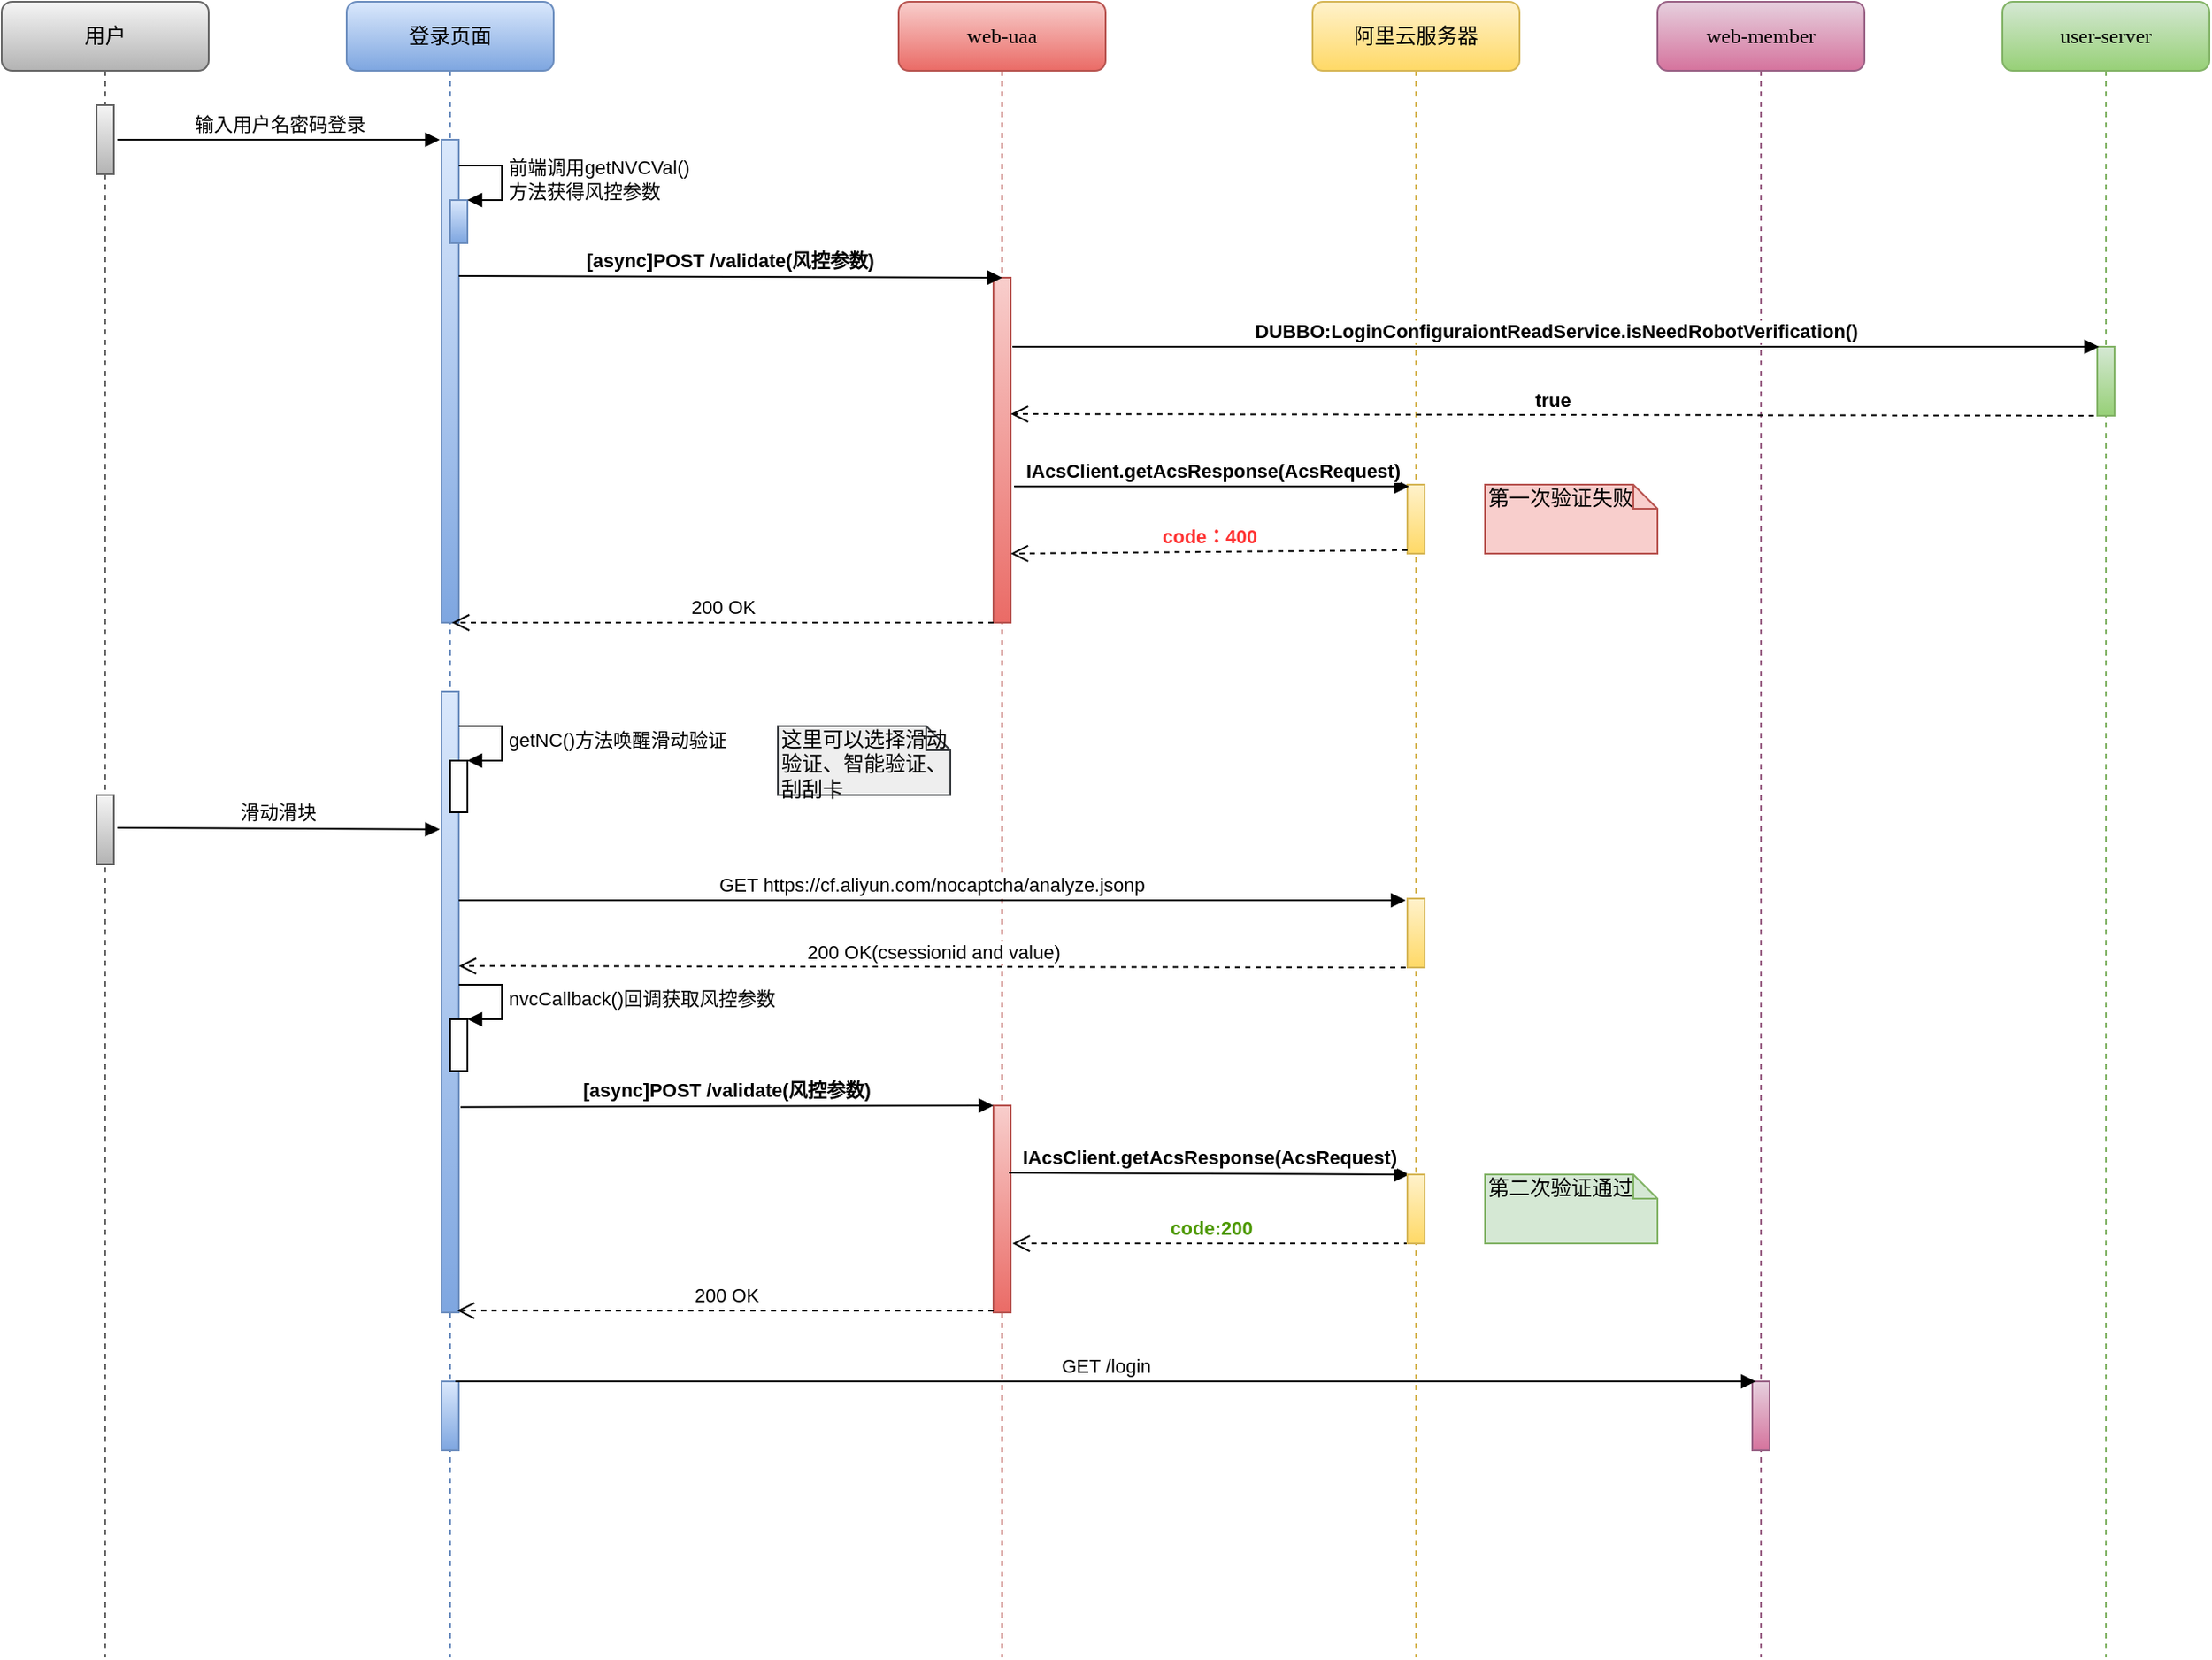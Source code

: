<mxfile version="13.8.3" type="github">
  <diagram name="Page-1" id="13e1069c-82ec-6db2-03f1-153e76fe0fe0">
    <mxGraphModel dx="946" dy="646" grid="1" gridSize="10" guides="1" tooltips="1" connect="1" arrows="1" fold="1" page="1" pageScale="1" pageWidth="1100" pageHeight="850" background="#ffffff" math="0" shadow="0">
      <root>
        <mxCell id="0" />
        <mxCell id="1" parent="0" />
        <mxCell id="7baba1c4bc27f4b0-2" value="登录页面" style="shape=umlLifeline;perimeter=lifelinePerimeter;whiteSpace=wrap;html=1;container=1;collapsible=0;recursiveResize=0;outlineConnect=0;rounded=1;shadow=0;comic=0;labelBackgroundColor=none;strokeWidth=1;fontFamily=Verdana;fontSize=12;align=center;fillColor=#dae8fc;strokeColor=#6c8ebf;gradientColor=#7ea6e0;" parent="1" vertex="1">
          <mxGeometry x="220" y="80" width="120" height="960" as="geometry" />
        </mxCell>
        <mxCell id="7baba1c4bc27f4b0-10" value="" style="html=1;points=[];perimeter=orthogonalPerimeter;rounded=0;shadow=0;comic=0;labelBackgroundColor=none;strokeWidth=1;fontFamily=Verdana;fontSize=12;align=center;gradientColor=#7ea6e0;fillColor=#dae8fc;strokeColor=#6c8ebf;" parent="7baba1c4bc27f4b0-2" vertex="1">
          <mxGeometry x="55" y="80" width="10" height="280" as="geometry" />
        </mxCell>
        <mxCell id="ONfGsvw5Ob6gnM1OEauE-1" value="" style="html=1;points=[];perimeter=orthogonalPerimeter;gradientColor=#7ea6e0;fillColor=#dae8fc;strokeColor=#6c8ebf;" parent="7baba1c4bc27f4b0-2" vertex="1">
          <mxGeometry x="60" y="115" width="10" height="25" as="geometry" />
        </mxCell>
        <mxCell id="ONfGsvw5Ob6gnM1OEauE-2" value="前端调用getNVCVal()&lt;br&gt;方法获得风控参数" style="edgeStyle=orthogonalEdgeStyle;html=1;align=left;spacingLeft=2;endArrow=block;rounded=0;entryX=1;entryY=0;" parent="7baba1c4bc27f4b0-2" target="ONfGsvw5Ob6gnM1OEauE-1" edge="1">
          <mxGeometry relative="1" as="geometry">
            <mxPoint x="65" y="95" as="sourcePoint" />
            <Array as="points">
              <mxPoint x="90" y="95" />
            </Array>
          </mxGeometry>
        </mxCell>
        <mxCell id="ONfGsvw5Ob6gnM1OEauE-7" value="" style="html=1;points=[];perimeter=orthogonalPerimeter;gradientColor=#7ea6e0;fillColor=#dae8fc;strokeColor=#6c8ebf;" parent="7baba1c4bc27f4b0-2" vertex="1">
          <mxGeometry x="55" y="400" width="10" height="360" as="geometry" />
        </mxCell>
        <mxCell id="ONfGsvw5Ob6gnM1OEauE-53" value="" style="html=1;points=[];perimeter=orthogonalPerimeter;" parent="7baba1c4bc27f4b0-2" vertex="1">
          <mxGeometry x="60" y="440" width="10" height="30" as="geometry" />
        </mxCell>
        <mxCell id="ONfGsvw5Ob6gnM1OEauE-54" value="getNC()方法唤醒滑动验证" style="edgeStyle=orthogonalEdgeStyle;html=1;align=left;spacingLeft=2;endArrow=block;rounded=0;entryX=1;entryY=0;" parent="7baba1c4bc27f4b0-2" target="ONfGsvw5Ob6gnM1OEauE-53" edge="1">
          <mxGeometry relative="1" as="geometry">
            <mxPoint x="65" y="420" as="sourcePoint" />
            <Array as="points">
              <mxPoint x="90" y="420" />
            </Array>
          </mxGeometry>
        </mxCell>
        <mxCell id="ONfGsvw5Ob6gnM1OEauE-56" value="" style="html=1;points=[];perimeter=orthogonalPerimeter;" parent="7baba1c4bc27f4b0-2" vertex="1">
          <mxGeometry x="60" y="590" width="10" height="30" as="geometry" />
        </mxCell>
        <mxCell id="ONfGsvw5Ob6gnM1OEauE-57" value="nvcCallback()回调获取风控参数" style="edgeStyle=orthogonalEdgeStyle;html=1;align=left;spacingLeft=2;endArrow=block;rounded=0;entryX=1;entryY=0;" parent="7baba1c4bc27f4b0-2" target="ONfGsvw5Ob6gnM1OEauE-56" edge="1">
          <mxGeometry relative="1" as="geometry">
            <mxPoint x="65" y="570" as="sourcePoint" />
            <Array as="points">
              <mxPoint x="90" y="570" />
            </Array>
          </mxGeometry>
        </mxCell>
        <mxCell id="ONfGsvw5Ob6gnM1OEauE-30" value="" style="html=1;points=[];perimeter=orthogonalPerimeter;gradientColor=#7ea6e0;fillColor=#dae8fc;strokeColor=#6c8ebf;" parent="7baba1c4bc27f4b0-2" vertex="1">
          <mxGeometry x="55" y="800" width="10" height="40" as="geometry" />
        </mxCell>
        <mxCell id="7baba1c4bc27f4b0-3" value="web-uaa" style="shape=umlLifeline;perimeter=lifelinePerimeter;whiteSpace=wrap;html=1;container=1;collapsible=0;recursiveResize=0;outlineConnect=0;rounded=1;shadow=0;comic=0;labelBackgroundColor=none;strokeWidth=1;fontFamily=Verdana;fontSize=12;align=center;fillColor=#f8cecc;strokeColor=#b85450;gradientColor=#ea6b66;" parent="1" vertex="1">
          <mxGeometry x="540" y="80" width="120" height="960" as="geometry" />
        </mxCell>
        <mxCell id="PxOxlNEe_IDrpTiJViCw-2" value="" style="html=1;points=[];perimeter=orthogonalPerimeter;gradientColor=#ea6b66;fillColor=#f8cecc;strokeColor=#b85450;" parent="7baba1c4bc27f4b0-3" vertex="1">
          <mxGeometry x="55" y="160" width="10" height="200" as="geometry" />
        </mxCell>
        <mxCell id="ONfGsvw5Ob6gnM1OEauE-25" value="" style="html=1;points=[];perimeter=orthogonalPerimeter;gradientColor=#ea6b66;fillColor=#f8cecc;strokeColor=#b85450;" parent="7baba1c4bc27f4b0-3" vertex="1">
          <mxGeometry x="55" y="640" width="10" height="120" as="geometry" />
        </mxCell>
        <mxCell id="7baba1c4bc27f4b0-4" value="阿里云服务器" style="shape=umlLifeline;perimeter=lifelinePerimeter;whiteSpace=wrap;html=1;container=1;collapsible=0;recursiveResize=0;outlineConnect=0;rounded=1;shadow=0;comic=0;labelBackgroundColor=none;strokeWidth=1;fontFamily=Verdana;fontSize=12;align=center;fillColor=#fff2cc;strokeColor=#d6b656;gradientColor=#ffd966;" parent="1" vertex="1">
          <mxGeometry x="780" y="80" width="120" height="960" as="geometry" />
        </mxCell>
        <mxCell id="PxOxlNEe_IDrpTiJViCw-3" value="" style="html=1;points=[];perimeter=orthogonalPerimeter;gradientColor=#ffd966;fillColor=#fff2cc;strokeColor=#d6b656;" parent="7baba1c4bc27f4b0-4" vertex="1">
          <mxGeometry x="55" y="280" width="10" height="40" as="geometry" />
        </mxCell>
        <mxCell id="ONfGsvw5Ob6gnM1OEauE-22" value="" style="html=1;points=[];perimeter=orthogonalPerimeter;gradientColor=#ffd966;fillColor=#fff2cc;strokeColor=#d6b656;" parent="7baba1c4bc27f4b0-4" vertex="1">
          <mxGeometry x="55" y="520" width="10" height="40" as="geometry" />
        </mxCell>
        <mxCell id="PxOxlNEe_IDrpTiJViCw-9" value="&lt;b&gt;[async]POST /validate(风控参数)&lt;/b&gt;" style="html=1;verticalAlign=bottom;endArrow=block;exitX=1;exitY=0.282;exitDx=0;exitDy=0;exitPerimeter=0;entryX=0.5;entryY=0;entryDx=0;entryDy=0;entryPerimeter=0;" parent="1" source="7baba1c4bc27f4b0-10" target="PxOxlNEe_IDrpTiJViCw-2" edge="1">
          <mxGeometry width="80" relative="1" as="geometry">
            <mxPoint x="660" y="280" as="sourcePoint" />
            <mxPoint x="740" y="280" as="targetPoint" />
          </mxGeometry>
        </mxCell>
        <mxCell id="ONfGsvw5Ob6gnM1OEauE-3" value="&lt;b&gt;IAcsClient.getAcsResponse(AcsRequest)&lt;/b&gt;" style="html=1;verticalAlign=bottom;endArrow=block;entryX=0.1;entryY=0.025;entryDx=0;entryDy=0;entryPerimeter=0;exitX=1.2;exitY=0.605;exitDx=0;exitDy=0;exitPerimeter=0;" parent="1" source="PxOxlNEe_IDrpTiJViCw-2" target="PxOxlNEe_IDrpTiJViCw-3" edge="1">
          <mxGeometry width="80" relative="1" as="geometry">
            <mxPoint x="608" y="281" as="sourcePoint" />
            <mxPoint x="520" y="220" as="targetPoint" />
          </mxGeometry>
        </mxCell>
        <mxCell id="ONfGsvw5Ob6gnM1OEauE-4" value="&lt;font color=&quot;#ff3333&quot;&gt;&lt;b&gt;code：400&lt;/b&gt;&lt;/font&gt;" style="html=1;verticalAlign=bottom;endArrow=open;dashed=1;endSize=8;exitX=0;exitY=0.95;exitDx=0;exitDy=0;exitPerimeter=0;entryX=1;entryY=0.8;entryDx=0;entryDy=0;entryPerimeter=0;" parent="1" source="PxOxlNEe_IDrpTiJViCw-3" target="PxOxlNEe_IDrpTiJViCw-2" edge="1">
          <mxGeometry relative="1" as="geometry">
            <mxPoint x="770" y="320" as="sourcePoint" />
            <mxPoint x="690" y="320" as="targetPoint" />
          </mxGeometry>
        </mxCell>
        <mxCell id="ONfGsvw5Ob6gnM1OEauE-9" value="200 OK" style="html=1;verticalAlign=bottom;endArrow=open;dashed=1;endSize=8;exitX=0;exitY=1;exitDx=0;exitDy=0;exitPerimeter=0;entryX=0.6;entryY=1;entryDx=0;entryDy=0;entryPerimeter=0;" parent="1" source="PxOxlNEe_IDrpTiJViCw-2" target="7baba1c4bc27f4b0-10" edge="1">
          <mxGeometry relative="1" as="geometry">
            <mxPoint x="510" y="400" as="sourcePoint" />
            <mxPoint x="330" y="440" as="targetPoint" />
          </mxGeometry>
        </mxCell>
        <mxCell id="ONfGsvw5Ob6gnM1OEauE-12" value="用户" style="shape=umlLifeline;perimeter=lifelinePerimeter;whiteSpace=wrap;html=1;container=1;collapsible=0;recursiveResize=0;outlineConnect=0;rounded=1;shadow=0;comic=0;labelBackgroundColor=none;strokeWidth=1;fontFamily=Verdana;fontSize=12;align=center;gradientColor=#b3b3b3;fillColor=#f5f5f5;strokeColor=#666666;" parent="1" vertex="1">
          <mxGeometry x="20" y="80" width="120" height="960" as="geometry" />
        </mxCell>
        <mxCell id="ONfGsvw5Ob6gnM1OEauE-16" value="" style="html=1;points=[];perimeter=orthogonalPerimeter;gradientColor=#b3b3b3;fillColor=#f5f5f5;strokeColor=#666666;" parent="ONfGsvw5Ob6gnM1OEauE-12" vertex="1">
          <mxGeometry x="55" y="60" width="10" height="40" as="geometry" />
        </mxCell>
        <mxCell id="ONfGsvw5Ob6gnM1OEauE-20" value="" style="html=1;points=[];perimeter=orthogonalPerimeter;gradientColor=#b3b3b3;fillColor=#f5f5f5;strokeColor=#666666;" parent="ONfGsvw5Ob6gnM1OEauE-12" vertex="1">
          <mxGeometry x="55" y="460" width="10" height="40" as="geometry" />
        </mxCell>
        <mxCell id="ONfGsvw5Ob6gnM1OEauE-19" value="输入用户名密码登录" style="html=1;verticalAlign=bottom;endArrow=block;entryX=-0.1;entryY=0;entryDx=0;entryDy=0;entryPerimeter=0;exitX=1.2;exitY=0.5;exitDx=0;exitDy=0;exitPerimeter=0;" parent="1" source="ONfGsvw5Ob6gnM1OEauE-16" target="7baba1c4bc27f4b0-10" edge="1">
          <mxGeometry width="80" relative="1" as="geometry">
            <mxPoint x="110" y="160" as="sourcePoint" />
            <mxPoint x="190" y="160" as="targetPoint" />
          </mxGeometry>
        </mxCell>
        <mxCell id="ONfGsvw5Ob6gnM1OEauE-21" value="滑动滑块" style="html=1;verticalAlign=bottom;endArrow=block;exitX=1.2;exitY=0.475;exitDx=0;exitDy=0;exitPerimeter=0;entryX=-0.1;entryY=0.222;entryDx=0;entryDy=0;entryPerimeter=0;" parent="1" source="ONfGsvw5Ob6gnM1OEauE-20" target="ONfGsvw5Ob6gnM1OEauE-7" edge="1">
          <mxGeometry width="80" relative="1" as="geometry">
            <mxPoint x="150" y="480" as="sourcePoint" />
            <mxPoint x="270" y="561" as="targetPoint" />
          </mxGeometry>
        </mxCell>
        <mxCell id="ONfGsvw5Ob6gnM1OEauE-23" value="GET https://cf.aliyun.com/nocaptcha/analyze.jsonp" style="html=1;verticalAlign=bottom;endArrow=block;exitX=1;exitY=0.336;exitDx=0;exitDy=0;exitPerimeter=0;entryX=-0.1;entryY=0.025;entryDx=0;entryDy=0;entryPerimeter=0;" parent="1" source="ONfGsvw5Ob6gnM1OEauE-7" target="ONfGsvw5Ob6gnM1OEauE-22" edge="1">
          <mxGeometry width="80" relative="1" as="geometry">
            <mxPoint x="370" y="480" as="sourcePoint" />
            <mxPoint x="450" y="480" as="targetPoint" />
          </mxGeometry>
        </mxCell>
        <mxCell id="ONfGsvw5Ob6gnM1OEauE-24" value="200 OK(csessionid and value)" style="html=1;verticalAlign=bottom;endArrow=open;dashed=1;endSize=8;exitX=-0.1;exitY=1;exitDx=0;exitDy=0;exitPerimeter=0;entryX=1;entryY=0.442;entryDx=0;entryDy=0;entryPerimeter=0;" parent="1" source="ONfGsvw5Ob6gnM1OEauE-22" target="ONfGsvw5Ob6gnM1OEauE-7" edge="1">
          <mxGeometry relative="1" as="geometry">
            <mxPoint x="780" y="520" as="sourcePoint" />
            <mxPoint x="290" y="640" as="targetPoint" />
          </mxGeometry>
        </mxCell>
        <mxCell id="ONfGsvw5Ob6gnM1OEauE-26" value="&lt;b&gt;[async]POST /&lt;/b&gt;&lt;b&gt;validate&lt;/b&gt;&lt;b&gt;(风控参数)&lt;/b&gt;" style="html=1;verticalAlign=bottom;endArrow=block;exitX=1.1;exitY=0.669;exitDx=0;exitDy=0;exitPerimeter=0;entryX=0;entryY=0;entryDx=0;entryDy=0;entryPerimeter=0;" parent="1" source="ONfGsvw5Ob6gnM1OEauE-7" target="ONfGsvw5Ob6gnM1OEauE-25" edge="1">
          <mxGeometry width="80" relative="1" as="geometry">
            <mxPoint x="400" y="560" as="sourcePoint" />
            <mxPoint x="480" y="560" as="targetPoint" />
          </mxGeometry>
        </mxCell>
        <mxCell id="ONfGsvw5Ob6gnM1OEauE-28" value="&lt;b&gt;IAcsClient.getAcsResponse(AcsRequest)&lt;/b&gt;" style="html=1;verticalAlign=bottom;endArrow=block;exitX=0.9;exitY=0.325;exitDx=0;exitDy=0;exitPerimeter=0;entryX=0.1;entryY=0;entryDx=0;entryDy=0;entryPerimeter=0;" parent="1" source="ONfGsvw5Ob6gnM1OEauE-25" target="ONfGsvw5Ob6gnM1OEauE-27" edge="1">
          <mxGeometry width="80" relative="1" as="geometry">
            <mxPoint x="690" y="600" as="sourcePoint" />
            <mxPoint x="770" y="600" as="targetPoint" />
          </mxGeometry>
        </mxCell>
        <mxCell id="ONfGsvw5Ob6gnM1OEauE-29" value="&lt;b&gt;&lt;font color=&quot;#4d9900&quot;&gt;code:200&lt;/font&gt;&lt;/b&gt;" style="html=1;verticalAlign=bottom;endArrow=open;dashed=1;endSize=8;entryX=1.1;entryY=0.667;entryDx=0;entryDy=0;entryPerimeter=0;exitX=0.1;exitY=1;exitDx=0;exitDy=0;exitPerimeter=0;" parent="1" source="ONfGsvw5Ob6gnM1OEauE-27" target="ONfGsvw5Ob6gnM1OEauE-25" edge="1">
          <mxGeometry relative="1" as="geometry">
            <mxPoint x="770" y="640" as="sourcePoint" />
            <mxPoint x="690" y="640" as="targetPoint" />
          </mxGeometry>
        </mxCell>
        <mxCell id="ONfGsvw5Ob6gnM1OEauE-31" value="web-member" style="shape=umlLifeline;perimeter=lifelinePerimeter;whiteSpace=wrap;html=1;container=1;collapsible=0;recursiveResize=0;outlineConnect=0;rounded=1;shadow=0;comic=0;labelBackgroundColor=none;strokeWidth=1;fontFamily=Verdana;fontSize=12;align=center;gradientColor=#d5739d;fillColor=#e6d0de;strokeColor=#996185;" parent="1" vertex="1">
          <mxGeometry x="980" y="80" width="120" height="960" as="geometry" />
        </mxCell>
        <mxCell id="ONfGsvw5Ob6gnM1OEauE-35" value="" style="html=1;points=[];perimeter=orthogonalPerimeter;gradientColor=#d5739d;fillColor=#e6d0de;strokeColor=#996185;" parent="ONfGsvw5Ob6gnM1OEauE-31" vertex="1">
          <mxGeometry x="55" y="800" width="10" height="40" as="geometry" />
        </mxCell>
        <mxCell id="ONfGsvw5Ob6gnM1OEauE-36" value="200 OK" style="html=1;verticalAlign=bottom;endArrow=open;dashed=1;endSize=8;exitX=0;exitY=0.992;exitDx=0;exitDy=0;exitPerimeter=0;entryX=0.9;entryY=0.997;entryDx=0;entryDy=0;entryPerimeter=0;" parent="1" source="ONfGsvw5Ob6gnM1OEauE-25" target="ONfGsvw5Ob6gnM1OEauE-7" edge="1">
          <mxGeometry relative="1" as="geometry">
            <mxPoint x="500" y="680" as="sourcePoint" />
            <mxPoint x="310" y="679" as="targetPoint" />
          </mxGeometry>
        </mxCell>
        <mxCell id="ONfGsvw5Ob6gnM1OEauE-38" value="GET /login" style="html=1;verticalAlign=bottom;endArrow=block;entryX=0.2;entryY=0;entryDx=0;entryDy=0;entryPerimeter=0;exitX=0.8;exitY=0;exitDx=0;exitDy=0;exitPerimeter=0;" parent="1" source="ONfGsvw5Ob6gnM1OEauE-30" target="ONfGsvw5Ob6gnM1OEauE-35" edge="1">
          <mxGeometry width="80" relative="1" as="geometry">
            <mxPoint x="890" y="940" as="sourcePoint" />
            <mxPoint x="490" y="720" as="targetPoint" />
          </mxGeometry>
        </mxCell>
        <mxCell id="ONfGsvw5Ob6gnM1OEauE-44" value="第一次验证失败" style="shape=note;whiteSpace=wrap;html=1;size=14;verticalAlign=top;align=left;spacingTop=-6;fillColor=#f8cecc;strokeColor=#b85450;" parent="1" vertex="1">
          <mxGeometry x="880" y="360" width="100" height="40" as="geometry" />
        </mxCell>
        <mxCell id="ONfGsvw5Ob6gnM1OEauE-45" value="第二次验证通过" style="shape=note;whiteSpace=wrap;html=1;size=14;verticalAlign=top;align=left;spacingTop=-6;fillColor=#d5e8d4;strokeColor=#82b366;" parent="1" vertex="1">
          <mxGeometry x="880" y="760" width="100" height="40" as="geometry" />
        </mxCell>
        <mxCell id="ONfGsvw5Ob6gnM1OEauE-48" value="这里可以选择滑动验证、智能验证、刮刮卡" style="shape=note;whiteSpace=wrap;html=1;size=14;verticalAlign=top;align=left;spacingTop=-6;fillColor=#eeeeee;strokeColor=#36393d;" parent="1" vertex="1">
          <mxGeometry x="470" y="500" width="100" height="40" as="geometry" />
        </mxCell>
        <mxCell id="ONfGsvw5Ob6gnM1OEauE-49" value="user-server" style="shape=umlLifeline;perimeter=lifelinePerimeter;whiteSpace=wrap;html=1;container=1;collapsible=0;recursiveResize=0;outlineConnect=0;rounded=1;shadow=0;comic=0;labelBackgroundColor=none;strokeWidth=1;fontFamily=Verdana;fontSize=12;align=center;gradientColor=#97d077;fillColor=#d5e8d4;strokeColor=#82b366;" parent="1" vertex="1">
          <mxGeometry x="1180" y="80" width="120" height="960" as="geometry" />
        </mxCell>
        <mxCell id="ONfGsvw5Ob6gnM1OEauE-50" value="" style="html=1;points=[];perimeter=orthogonalPerimeter;gradientColor=#97d077;fillColor=#d5e8d4;strokeColor=#82b366;" parent="ONfGsvw5Ob6gnM1OEauE-49" vertex="1">
          <mxGeometry x="55" y="200" width="10" height="40" as="geometry" />
        </mxCell>
        <mxCell id="ONfGsvw5Ob6gnM1OEauE-51" value="&lt;b&gt;DUBBO:LoginConfiguraiontReadService.isNeedRobotVerification()&lt;/b&gt;" style="html=1;verticalAlign=bottom;endArrow=block;exitX=1.1;exitY=0.2;exitDx=0;exitDy=0;exitPerimeter=0;entryX=0.1;entryY=0;entryDx=0;entryDy=0;entryPerimeter=0;" parent="1" source="PxOxlNEe_IDrpTiJViCw-2" target="ONfGsvw5Ob6gnM1OEauE-50" edge="1">
          <mxGeometry width="80" relative="1" as="geometry">
            <mxPoint x="750" y="240" as="sourcePoint" />
            <mxPoint x="830" y="240" as="targetPoint" />
          </mxGeometry>
        </mxCell>
        <mxCell id="ONfGsvw5Ob6gnM1OEauE-27" value="" style="html=1;points=[];perimeter=orthogonalPerimeter;gradientColor=#ffd966;fillColor=#fff2cc;strokeColor=#d6b656;" parent="1" vertex="1">
          <mxGeometry x="835" y="760" width="10" height="40" as="geometry" />
        </mxCell>
        <mxCell id="ONfGsvw5Ob6gnM1OEauE-59" value="&lt;b&gt;true&lt;/b&gt;" style="html=1;verticalAlign=bottom;endArrow=open;dashed=1;endSize=8;entryX=1;entryY=0.395;entryDx=0;entryDy=0;entryPerimeter=0;exitX=-0.2;exitY=1;exitDx=0;exitDy=0;exitPerimeter=0;" parent="1" source="ONfGsvw5Ob6gnM1OEauE-50" target="PxOxlNEe_IDrpTiJViCw-2" edge="1">
          <mxGeometry relative="1" as="geometry">
            <mxPoint x="910" y="320" as="sourcePoint" />
            <mxPoint x="830" y="320" as="targetPoint" />
          </mxGeometry>
        </mxCell>
      </root>
    </mxGraphModel>
  </diagram>
</mxfile>
